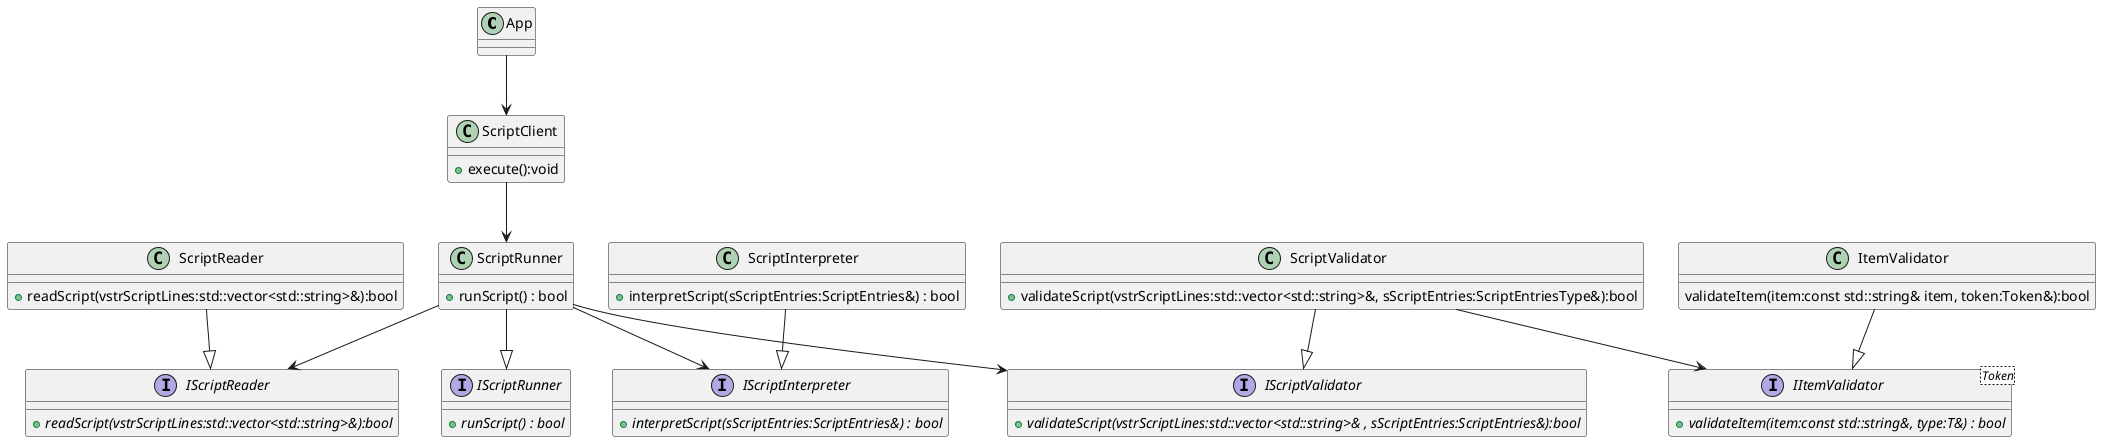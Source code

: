 @startuml

class App {
}

class ScriptClient {
    +execute():void
}

class ScriptRunner {
    +runScript() : bool
}


class ScriptReader {
    +readScript(vstrScriptLines:std::vector<std::string>&):bool
}

class ScriptInterpreter {
    +interpretScript(sScriptEntries:ScriptEntries&) : bool
}

class ScriptValidator {
    +validateScript(vstrScriptLines:std::vector<std::string>&, sScriptEntries:ScriptEntriesType&):bool
}

interface IScriptRunner {
    +{abstract} runScript() : bool
}

interface IScriptReader {
    +{abstract} readScript(vstrScriptLines:std::vector<std::string>&):bool
}

interface IScriptInterpreter {
    +{abstract} interpretScript(sScriptEntries:ScriptEntries&) : bool
}

interface IScriptValidator {
    +{abstract} validateScript(vstrScriptLines:std::vector<std::string>& , sScriptEntries:ScriptEntries&):bool
}

interface "IItemValidator<Token>" as IItemValidator_Token {
    +{abstract} validateItem(item:const std::string&, type:T&) : bool
}

class ItemValidator {
    validateItem(item:const std::string& item, token:Token&):bool
}

ItemValidator --|> IItemValidator_Token

App --> ScriptClient
ScriptClient --> ScriptRunner
ScriptRunner --> IScriptReader
ScriptRunner --> IScriptValidator
ScriptValidator --> IItemValidator_Token
ScriptRunner --> IScriptInterpreter


ScriptReader --|> IScriptReader
ScriptInterpreter --|> IScriptInterpreter
ScriptValidator --|> IScriptValidator
ScriptRunner --|> IScriptRunner


@enduml
